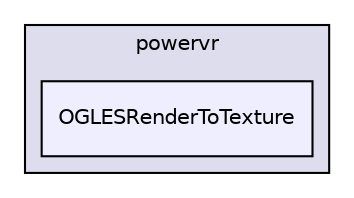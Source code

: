 digraph "PVR/SDK_3.4/Examples/Intermediate/RenderToTexture/OGLES/Build/Android/src/com/powervr/OGLESRenderToTexture" {
  compound=true
  node [ fontsize="10", fontname="Helvetica"];
  edge [ labelfontsize="10", labelfontname="Helvetica"];
  subgraph clusterdir_bc5970cdbfb4983b2660e927ffb6b624 {
    graph [ bgcolor="#ddddee", pencolor="black", label="powervr" fontname="Helvetica", fontsize="10", URL="dir_bc5970cdbfb4983b2660e927ffb6b624.html"]
  dir_f57f6887c79925d936a089b841b6eb7e [shape=box, label="OGLESRenderToTexture", style="filled", fillcolor="#eeeeff", pencolor="black", URL="dir_f57f6887c79925d936a089b841b6eb7e.html"];
  }
}
